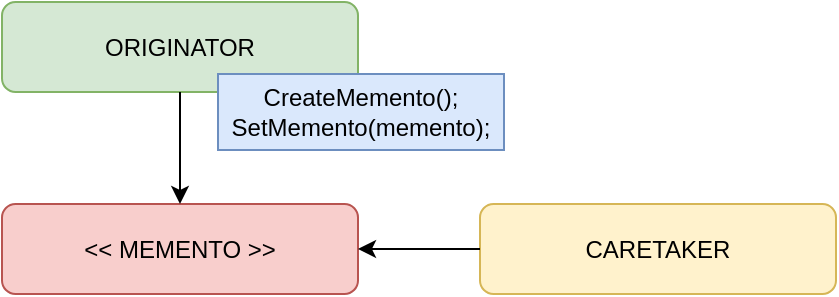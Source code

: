 <mxfile version="12.5.8" type="device"><diagram id="Ey-3vSsJcEJPE8OPS2ib" name="Page-1"><mxGraphModel dx="998" dy="548" grid="0" gridSize="10" guides="1" tooltips="1" connect="1" arrows="1" fold="1" page="1" pageScale="1" pageWidth="850" pageHeight="1100" math="0" shadow="0"><root><mxCell id="0"/><mxCell id="1" parent="0"/><mxCell id="EK_Fg7IIG29A-dAQrQf--1" value="ORIGINATOR" style="rounded=1;whiteSpace=wrap;html=1;fillColor=#d5e8d4;strokeColor=#82b366;" vertex="1" parent="1"><mxGeometry x="114" y="88" width="178" height="45" as="geometry"/></mxCell><mxCell id="EK_Fg7IIG29A-dAQrQf--2" value="&amp;lt;&amp;lt; MEMENTO &amp;gt;&amp;gt;" style="rounded=1;whiteSpace=wrap;html=1;fillColor=#f8cecc;strokeColor=#b85450;" vertex="1" parent="1"><mxGeometry x="114" y="189" width="178" height="45" as="geometry"/></mxCell><mxCell id="EK_Fg7IIG29A-dAQrQf--3" value="CARETAKER" style="rounded=1;whiteSpace=wrap;html=1;fillColor=#fff2cc;strokeColor=#d6b656;" vertex="1" parent="1"><mxGeometry x="353" y="189" width="178" height="45" as="geometry"/></mxCell><mxCell id="EK_Fg7IIG29A-dAQrQf--4" value="" style="endArrow=classic;html=1;exitX=0.5;exitY=1;exitDx=0;exitDy=0;entryX=0.5;entryY=0;entryDx=0;entryDy=0;" edge="1" parent="1" source="EK_Fg7IIG29A-dAQrQf--1" target="EK_Fg7IIG29A-dAQrQf--2"><mxGeometry width="50" height="50" relative="1" as="geometry"><mxPoint x="114" y="305" as="sourcePoint"/><mxPoint x="164" y="255" as="targetPoint"/></mxGeometry></mxCell><mxCell id="EK_Fg7IIG29A-dAQrQf--5" value="" style="endArrow=classic;html=1;exitX=0;exitY=0.5;exitDx=0;exitDy=0;entryX=1;entryY=0.5;entryDx=0;entryDy=0;" edge="1" parent="1" source="EK_Fg7IIG29A-dAQrQf--3" target="EK_Fg7IIG29A-dAQrQf--2"><mxGeometry width="50" height="50" relative="1" as="geometry"><mxPoint x="114" y="305" as="sourcePoint"/><mxPoint x="164" y="255" as="targetPoint"/></mxGeometry></mxCell><mxCell id="EK_Fg7IIG29A-dAQrQf--6" value="CreateMemento();&lt;br&gt;SetMemento(memento);" style="rounded=0;whiteSpace=wrap;html=1;fillColor=#dae8fc;strokeColor=#6c8ebf;" vertex="1" parent="1"><mxGeometry x="222" y="124" width="143" height="38" as="geometry"/></mxCell></root></mxGraphModel></diagram></mxfile>